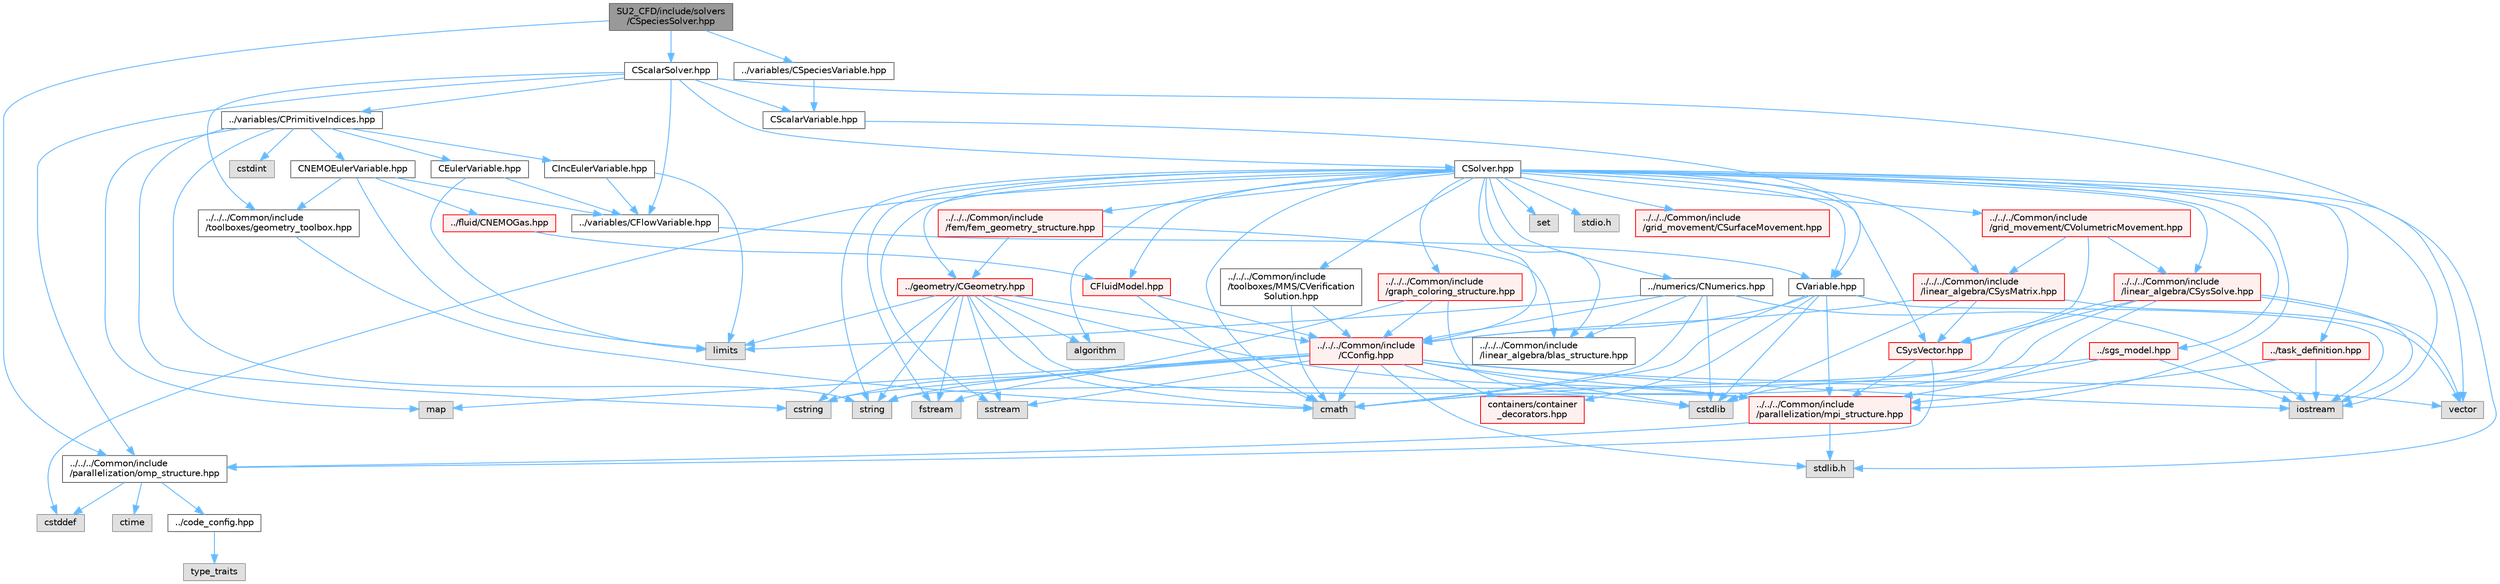 digraph "SU2_CFD/include/solvers/CSpeciesSolver.hpp"
{
 // LATEX_PDF_SIZE
  bgcolor="transparent";
  edge [fontname=Helvetica,fontsize=10,labelfontname=Helvetica,labelfontsize=10];
  node [fontname=Helvetica,fontsize=10,shape=box,height=0.2,width=0.4];
  Node1 [id="Node000001",label="SU2_CFD/include/solvers\l/CSpeciesSolver.hpp",height=0.2,width=0.4,color="gray40", fillcolor="grey60", style="filled", fontcolor="black",tooltip="Headers of the CSpeciesSolver class."];
  Node1 -> Node2 [id="edge1_Node000001_Node000002",color="steelblue1",style="solid",tooltip=" "];
  Node2 [id="Node000002",label="../../../Common/include\l/parallelization/omp_structure.hpp",height=0.2,width=0.4,color="grey40", fillcolor="white", style="filled",URL="$omp__structure_8hpp.html",tooltip="OpenMP interface header, provides compatibility functions if the code is built without OpenMP support..."];
  Node2 -> Node3 [id="edge2_Node000002_Node000003",color="steelblue1",style="solid",tooltip=" "];
  Node3 [id="Node000003",label="cstddef",height=0.2,width=0.4,color="grey60", fillcolor="#E0E0E0", style="filled",tooltip=" "];
  Node2 -> Node4 [id="edge3_Node000002_Node000004",color="steelblue1",style="solid",tooltip=" "];
  Node4 [id="Node000004",label="../code_config.hpp",height=0.2,width=0.4,color="grey40", fillcolor="white", style="filled",URL="$code__config_8hpp.html",tooltip="Header file for collecting common macros, definitions and type configurations."];
  Node4 -> Node5 [id="edge4_Node000004_Node000005",color="steelblue1",style="solid",tooltip=" "];
  Node5 [id="Node000005",label="type_traits",height=0.2,width=0.4,color="grey60", fillcolor="#E0E0E0", style="filled",tooltip=" "];
  Node2 -> Node6 [id="edge5_Node000002_Node000006",color="steelblue1",style="solid",tooltip=" "];
  Node6 [id="Node000006",label="ctime",height=0.2,width=0.4,color="grey60", fillcolor="#E0E0E0", style="filled",tooltip=" "];
  Node1 -> Node7 [id="edge6_Node000001_Node000007",color="steelblue1",style="solid",tooltip=" "];
  Node7 [id="Node000007",label="../variables/CSpeciesVariable.hpp",height=0.2,width=0.4,color="grey40", fillcolor="white", style="filled",URL="$CSpeciesVariable_8hpp.html",tooltip="Base class for defining the variables of the species transport model."];
  Node7 -> Node8 [id="edge7_Node000007_Node000008",color="steelblue1",style="solid",tooltip=" "];
  Node8 [id="Node000008",label="CScalarVariable.hpp",height=0.2,width=0.4,color="grey40", fillcolor="white", style="filled",URL="$CScalarVariable_8hpp.html",tooltip="Base class for defining the shared variables of scalar solvers."];
  Node8 -> Node9 [id="edge8_Node000008_Node000009",color="steelblue1",style="solid",tooltip=" "];
  Node9 [id="Node000009",label="CVariable.hpp",height=0.2,width=0.4,color="grey40", fillcolor="white", style="filled",URL="$CVariable_8hpp.html",tooltip="Declaration and inlines of the parent class for defining problem variables, function definitions in f..."];
  Node9 -> Node10 [id="edge9_Node000009_Node000010",color="steelblue1",style="solid",tooltip=" "];
  Node10 [id="Node000010",label="../../../Common/include\l/parallelization/mpi_structure.hpp",height=0.2,width=0.4,color="red", fillcolor="#FFF0F0", style="filled",URL="$mpi__structure_8hpp.html",tooltip="Headers of the mpi interface for generalized datatypes. The subroutines and functions are in the mpi_..."];
  Node10 -> Node11 [id="edge10_Node000010_Node000011",color="steelblue1",style="solid",tooltip=" "];
  Node11 [id="Node000011",label="stdlib.h",height=0.2,width=0.4,color="grey60", fillcolor="#E0E0E0", style="filled",tooltip=" "];
  Node10 -> Node2 [id="edge11_Node000010_Node000002",color="steelblue1",style="solid",tooltip=" "];
  Node9 -> Node18 [id="edge12_Node000009_Node000018",color="steelblue1",style="solid",tooltip=" "];
  Node18 [id="Node000018",label="cmath",height=0.2,width=0.4,color="grey60", fillcolor="#E0E0E0", style="filled",tooltip=" "];
  Node9 -> Node13 [id="edge13_Node000009_Node000013",color="steelblue1",style="solid",tooltip=" "];
  Node13 [id="Node000013",label="iostream",height=0.2,width=0.4,color="grey60", fillcolor="#E0E0E0", style="filled",tooltip=" "];
  Node9 -> Node19 [id="edge14_Node000009_Node000019",color="steelblue1",style="solid",tooltip=" "];
  Node19 [id="Node000019",label="cstdlib",height=0.2,width=0.4,color="grey60", fillcolor="#E0E0E0", style="filled",tooltip=" "];
  Node9 -> Node20 [id="edge15_Node000009_Node000020",color="steelblue1",style="solid",tooltip=" "];
  Node20 [id="Node000020",label="../../../Common/include\l/CConfig.hpp",height=0.2,width=0.4,color="red", fillcolor="#FFF0F0", style="filled",URL="$CConfig_8hpp.html",tooltip="All the information about the definition of the physical problem. The subroutines and functions are i..."];
  Node20 -> Node10 [id="edge16_Node000020_Node000010",color="steelblue1",style="solid",tooltip=" "];
  Node20 -> Node13 [id="edge17_Node000020_Node000013",color="steelblue1",style="solid",tooltip=" "];
  Node20 -> Node19 [id="edge18_Node000020_Node000019",color="steelblue1",style="solid",tooltip=" "];
  Node20 -> Node21 [id="edge19_Node000020_Node000021",color="steelblue1",style="solid",tooltip=" "];
  Node21 [id="Node000021",label="fstream",height=0.2,width=0.4,color="grey60", fillcolor="#E0E0E0", style="filled",tooltip=" "];
  Node20 -> Node22 [id="edge20_Node000020_Node000022",color="steelblue1",style="solid",tooltip=" "];
  Node22 [id="Node000022",label="sstream",height=0.2,width=0.4,color="grey60", fillcolor="#E0E0E0", style="filled",tooltip=" "];
  Node20 -> Node23 [id="edge21_Node000020_Node000023",color="steelblue1",style="solid",tooltip=" "];
  Node23 [id="Node000023",label="string",height=0.2,width=0.4,color="grey60", fillcolor="#E0E0E0", style="filled",tooltip=" "];
  Node20 -> Node24 [id="edge22_Node000020_Node000024",color="steelblue1",style="solid",tooltip=" "];
  Node24 [id="Node000024",label="cstring",height=0.2,width=0.4,color="grey60", fillcolor="#E0E0E0", style="filled",tooltip=" "];
  Node20 -> Node25 [id="edge23_Node000020_Node000025",color="steelblue1",style="solid",tooltip=" "];
  Node25 [id="Node000025",label="vector",height=0.2,width=0.4,color="grey60", fillcolor="#E0E0E0", style="filled",tooltip=" "];
  Node20 -> Node11 [id="edge24_Node000020_Node000011",color="steelblue1",style="solid",tooltip=" "];
  Node20 -> Node18 [id="edge25_Node000020_Node000018",color="steelblue1",style="solid",tooltip=" "];
  Node20 -> Node27 [id="edge26_Node000020_Node000027",color="steelblue1",style="solid",tooltip=" "];
  Node27 [id="Node000027",label="map",height=0.2,width=0.4,color="grey60", fillcolor="#E0E0E0", style="filled",tooltip=" "];
  Node20 -> Node32 [id="edge27_Node000020_Node000032",color="steelblue1",style="solid",tooltip=" "];
  Node32 [id="Node000032",label="containers/container\l_decorators.hpp",height=0.2,width=0.4,color="red", fillcolor="#FFF0F0", style="filled",URL="$container__decorators_8hpp.html",tooltip="Collection of small classes that decorate C2DContainer to augment its functionality,..."];
  Node9 -> Node32 [id="edge28_Node000009_Node000032",color="steelblue1",style="solid",tooltip=" "];
  Node1 -> Node42 [id="edge29_Node000001_Node000042",color="steelblue1",style="solid",tooltip=" "];
  Node42 [id="Node000042",label="CScalarSolver.hpp",height=0.2,width=0.4,color="grey40", fillcolor="white", style="filled",URL="$CScalarSolver_8hpp.html",tooltip="Headers of the CScalarSolver class."];
  Node42 -> Node25 [id="edge30_Node000042_Node000025",color="steelblue1",style="solid",tooltip=" "];
  Node42 -> Node2 [id="edge31_Node000042_Node000002",color="steelblue1",style="solid",tooltip=" "];
  Node42 -> Node43 [id="edge32_Node000042_Node000043",color="steelblue1",style="solid",tooltip=" "];
  Node43 [id="Node000043",label="../../../Common/include\l/toolboxes/geometry_toolbox.hpp",height=0.2,width=0.4,color="grey40", fillcolor="white", style="filled",URL="$geometry__toolbox_8hpp.html",tooltip="Collection of common lightweight geometry-oriented methods."];
  Node43 -> Node18 [id="edge33_Node000043_Node000018",color="steelblue1",style="solid",tooltip=" "];
  Node42 -> Node8 [id="edge34_Node000042_Node000008",color="steelblue1",style="solid",tooltip=" "];
  Node42 -> Node44 [id="edge35_Node000042_Node000044",color="steelblue1",style="solid",tooltip=" "];
  Node44 [id="Node000044",label="../variables/CFlowVariable.hpp",height=0.2,width=0.4,color="grey40", fillcolor="white", style="filled",URL="$CFlowVariable_8hpp.html",tooltip="Class for defining the common variables of flow solvers."];
  Node44 -> Node9 [id="edge36_Node000044_Node000009",color="steelblue1",style="solid",tooltip=" "];
  Node42 -> Node45 [id="edge37_Node000042_Node000045",color="steelblue1",style="solid",tooltip=" "];
  Node45 [id="Node000045",label="../variables/CPrimitiveIndices.hpp",height=0.2,width=0.4,color="grey40", fillcolor="white", style="filled",URL="$CPrimitiveIndices_8hpp.html",tooltip="Abstract representation of flow primitive variable indices that tries to be efficient."];
  Node45 -> Node37 [id="edge38_Node000045_Node000037",color="steelblue1",style="solid",tooltip=" "];
  Node37 [id="Node000037",label="cstdint",height=0.2,width=0.4,color="grey60", fillcolor="#E0E0E0", style="filled",tooltip=" "];
  Node45 -> Node24 [id="edge39_Node000045_Node000024",color="steelblue1",style="solid",tooltip=" "];
  Node45 -> Node27 [id="edge40_Node000045_Node000027",color="steelblue1",style="solid",tooltip=" "];
  Node45 -> Node23 [id="edge41_Node000045_Node000023",color="steelblue1",style="solid",tooltip=" "];
  Node45 -> Node46 [id="edge42_Node000045_Node000046",color="steelblue1",style="solid",tooltip=" "];
  Node46 [id="Node000046",label="CEulerVariable.hpp",height=0.2,width=0.4,color="grey40", fillcolor="white", style="filled",URL="$CEulerVariable_8hpp.html",tooltip="Class for defining the variables of the compressible Euler solver."];
  Node46 -> Node47 [id="edge43_Node000046_Node000047",color="steelblue1",style="solid",tooltip=" "];
  Node47 [id="Node000047",label="limits",height=0.2,width=0.4,color="grey60", fillcolor="#E0E0E0", style="filled",tooltip=" "];
  Node46 -> Node44 [id="edge44_Node000046_Node000044",color="steelblue1",style="solid",tooltip=" "];
  Node45 -> Node48 [id="edge45_Node000045_Node000048",color="steelblue1",style="solid",tooltip=" "];
  Node48 [id="Node000048",label="CIncEulerVariable.hpp",height=0.2,width=0.4,color="grey40", fillcolor="white", style="filled",URL="$CIncEulerVariable_8hpp.html",tooltip="Class for defining the variables of the incompressible Euler solver."];
  Node48 -> Node47 [id="edge46_Node000048_Node000047",color="steelblue1",style="solid",tooltip=" "];
  Node48 -> Node44 [id="edge47_Node000048_Node000044",color="steelblue1",style="solid",tooltip=" "];
  Node45 -> Node49 [id="edge48_Node000045_Node000049",color="steelblue1",style="solid",tooltip=" "];
  Node49 [id="Node000049",label="CNEMOEulerVariable.hpp",height=0.2,width=0.4,color="grey40", fillcolor="white", style="filled",URL="$CNEMOEulerVariable_8hpp.html",tooltip="Class for defining the variables of the compressible NEMO Euler solver."];
  Node49 -> Node47 [id="edge49_Node000049_Node000047",color="steelblue1",style="solid",tooltip=" "];
  Node49 -> Node44 [id="edge50_Node000049_Node000044",color="steelblue1",style="solid",tooltip=" "];
  Node49 -> Node50 [id="edge51_Node000049_Node000050",color="steelblue1",style="solid",tooltip=" "];
  Node50 [id="Node000050",label="../fluid/CNEMOGas.hpp",height=0.2,width=0.4,color="red", fillcolor="#FFF0F0", style="filled",URL="$CNEMOGas_8hpp.html",tooltip="Defines the nonequilibrium gas model."];
  Node50 -> Node51 [id="edge52_Node000050_Node000051",color="steelblue1",style="solid",tooltip=" "];
  Node51 [id="Node000051",label="CFluidModel.hpp",height=0.2,width=0.4,color="red", fillcolor="#FFF0F0", style="filled",URL="$CFluidModel_8hpp.html",tooltip="Defines the main fluid model class for thermophysical properties."];
  Node51 -> Node18 [id="edge53_Node000051_Node000018",color="steelblue1",style="solid",tooltip=" "];
  Node51 -> Node20 [id="edge54_Node000051_Node000020",color="steelblue1",style="solid",tooltip=" "];
  Node49 -> Node43 [id="edge55_Node000049_Node000043",color="steelblue1",style="solid",tooltip=" "];
  Node42 -> Node56 [id="edge56_Node000042_Node000056",color="steelblue1",style="solid",tooltip=" "];
  Node56 [id="Node000056",label="CSolver.hpp",height=0.2,width=0.4,color="grey40", fillcolor="white", style="filled",URL="$CSolver_8hpp.html",tooltip="Headers of the CSolver class which is inherited by all of the other solvers."];
  Node56 -> Node10 [id="edge57_Node000056_Node000010",color="steelblue1",style="solid",tooltip=" "];
  Node56 -> Node18 [id="edge58_Node000056_Node000018",color="steelblue1",style="solid",tooltip=" "];
  Node56 -> Node3 [id="edge59_Node000056_Node000003",color="steelblue1",style="solid",tooltip=" "];
  Node56 -> Node23 [id="edge60_Node000056_Node000023",color="steelblue1",style="solid",tooltip=" "];
  Node56 -> Node21 [id="edge61_Node000056_Node000021",color="steelblue1",style="solid",tooltip=" "];
  Node56 -> Node22 [id="edge62_Node000056_Node000022",color="steelblue1",style="solid",tooltip=" "];
  Node56 -> Node30 [id="edge63_Node000056_Node000030",color="steelblue1",style="solid",tooltip=" "];
  Node30 [id="Node000030",label="algorithm",height=0.2,width=0.4,color="grey60", fillcolor="#E0E0E0", style="filled",tooltip=" "];
  Node56 -> Node13 [id="edge64_Node000056_Node000013",color="steelblue1",style="solid",tooltip=" "];
  Node56 -> Node57 [id="edge65_Node000056_Node000057",color="steelblue1",style="solid",tooltip=" "];
  Node57 [id="Node000057",label="set",height=0.2,width=0.4,color="grey60", fillcolor="#E0E0E0", style="filled",tooltip=" "];
  Node56 -> Node11 [id="edge66_Node000056_Node000011",color="steelblue1",style="solid",tooltip=" "];
  Node56 -> Node58 [id="edge67_Node000056_Node000058",color="steelblue1",style="solid",tooltip=" "];
  Node58 [id="Node000058",label="stdio.h",height=0.2,width=0.4,color="grey60", fillcolor="#E0E0E0", style="filled",tooltip=" "];
  Node56 -> Node51 [id="edge68_Node000056_Node000051",color="steelblue1",style="solid",tooltip=" "];
  Node56 -> Node59 [id="edge69_Node000056_Node000059",color="steelblue1",style="solid",tooltip=" "];
  Node59 [id="Node000059",label="../task_definition.hpp",height=0.2,width=0.4,color="red", fillcolor="#FFF0F0", style="filled",URL="$task__definition_8hpp.html",tooltip="Header of the task definition class for the SU2 solvers."];
  Node59 -> Node10 [id="edge70_Node000059_Node000010",color="steelblue1",style="solid",tooltip=" "];
  Node59 -> Node13 [id="edge71_Node000059_Node000013",color="steelblue1",style="solid",tooltip=" "];
  Node56 -> Node61 [id="edge72_Node000056_Node000061",color="steelblue1",style="solid",tooltip=" "];
  Node61 [id="Node000061",label="../numerics/CNumerics.hpp",height=0.2,width=0.4,color="grey40", fillcolor="white", style="filled",URL="$CNumerics_8hpp.html",tooltip="Declaration of the base numerics class, the implementation is in the CNumerics.cpp file."];
  Node61 -> Node18 [id="edge73_Node000061_Node000018",color="steelblue1",style="solid",tooltip=" "];
  Node61 -> Node13 [id="edge74_Node000061_Node000013",color="steelblue1",style="solid",tooltip=" "];
  Node61 -> Node47 [id="edge75_Node000061_Node000047",color="steelblue1",style="solid",tooltip=" "];
  Node61 -> Node19 [id="edge76_Node000061_Node000019",color="steelblue1",style="solid",tooltip=" "];
  Node61 -> Node20 [id="edge77_Node000061_Node000020",color="steelblue1",style="solid",tooltip=" "];
  Node61 -> Node62 [id="edge78_Node000061_Node000062",color="steelblue1",style="solid",tooltip=" "];
  Node62 [id="Node000062",label="../../../Common/include\l/linear_algebra/blas_structure.hpp",height=0.2,width=0.4,color="grey40", fillcolor="white", style="filled",URL="$blas__structure_8hpp.html",tooltip="Include files and headers of the functions for matrix and vector operations, which are typically foun..."];
  Node56 -> Node63 [id="edge79_Node000056_Node000063",color="steelblue1",style="solid",tooltip=" "];
  Node63 [id="Node000063",label="../sgs_model.hpp",height=0.2,width=0.4,color="red", fillcolor="#FFF0F0", style="filled",URL="$sgs__model_8hpp.html",tooltip="Headers of the LES subgrid scale models of the SU2 solvers."];
  Node63 -> Node10 [id="edge80_Node000063_Node000010",color="steelblue1",style="solid",tooltip=" "];
  Node63 -> Node13 [id="edge81_Node000063_Node000013",color="steelblue1",style="solid",tooltip=" "];
  Node63 -> Node18 [id="edge82_Node000063_Node000018",color="steelblue1",style="solid",tooltip=" "];
  Node56 -> Node65 [id="edge83_Node000056_Node000065",color="steelblue1",style="solid",tooltip=" "];
  Node65 [id="Node000065",label="../../../Common/include\l/fem/fem_geometry_structure.hpp",height=0.2,width=0.4,color="red", fillcolor="#FFF0F0", style="filled",URL="$fem__geometry__structure_8hpp.html",tooltip="Headers of the main subroutines for creating the geometrical structure for the FEM solver...."];
  Node65 -> Node66 [id="edge84_Node000065_Node000066",color="steelblue1",style="solid",tooltip=" "];
  Node66 [id="Node000066",label="../geometry/CGeometry.hpp",height=0.2,width=0.4,color="red", fillcolor="#FFF0F0", style="filled",URL="$CGeometry_8hpp.html",tooltip="Headers of the main subroutines for creating the geometrical structure. The subroutines and functions..."];
  Node66 -> Node47 [id="edge85_Node000066_Node000047",color="steelblue1",style="solid",tooltip=" "];
  Node66 -> Node10 [id="edge86_Node000066_Node000010",color="steelblue1",style="solid",tooltip=" "];
  Node66 -> Node23 [id="edge87_Node000066_Node000023",color="steelblue1",style="solid",tooltip=" "];
  Node66 -> Node21 [id="edge88_Node000066_Node000021",color="steelblue1",style="solid",tooltip=" "];
  Node66 -> Node22 [id="edge89_Node000066_Node000022",color="steelblue1",style="solid",tooltip=" "];
  Node66 -> Node18 [id="edge90_Node000066_Node000018",color="steelblue1",style="solid",tooltip=" "];
  Node66 -> Node30 [id="edge91_Node000066_Node000030",color="steelblue1",style="solid",tooltip=" "];
  Node66 -> Node24 [id="edge92_Node000066_Node000024",color="steelblue1",style="solid",tooltip=" "];
  Node66 -> Node19 [id="edge93_Node000066_Node000019",color="steelblue1",style="solid",tooltip=" "];
  Node66 -> Node20 [id="edge94_Node000066_Node000020",color="steelblue1",style="solid",tooltip=" "];
  Node65 -> Node62 [id="edge95_Node000065_Node000062",color="steelblue1",style="solid",tooltip=" "];
  Node56 -> Node66 [id="edge96_Node000056_Node000066",color="steelblue1",style="solid",tooltip=" "];
  Node56 -> Node20 [id="edge97_Node000056_Node000020",color="steelblue1",style="solid",tooltip=" "];
  Node56 -> Node85 [id="edge98_Node000056_Node000085",color="steelblue1",style="solid",tooltip=" "];
  Node85 [id="Node000085",label="../../../Common/include\l/linear_algebra/CSysMatrix.hpp",height=0.2,width=0.4,color="red", fillcolor="#FFF0F0", style="filled",URL="$CSysMatrix_8hpp.html",tooltip="Declaration of the block-sparse matrix class. The implemtation is in CSysMatrix.cpp."];
  Node85 -> Node20 [id="edge99_Node000085_Node000020",color="steelblue1",style="solid",tooltip=" "];
  Node85 -> Node86 [id="edge100_Node000085_Node000086",color="steelblue1",style="solid",tooltip=" "];
  Node86 [id="Node000086",label="CSysVector.hpp",height=0.2,width=0.4,color="red", fillcolor="#FFF0F0", style="filled",URL="$CSysVector_8hpp.html",tooltip="Declararion and inlines of the vector class used in the solution of large, distributed,..."];
  Node86 -> Node10 [id="edge101_Node000086_Node000010",color="steelblue1",style="solid",tooltip=" "];
  Node86 -> Node2 [id="edge102_Node000086_Node000002",color="steelblue1",style="solid",tooltip=" "];
  Node85 -> Node19 [id="edge103_Node000085_Node000019",color="steelblue1",style="solid",tooltip=" "];
  Node85 -> Node25 [id="edge104_Node000085_Node000025",color="steelblue1",style="solid",tooltip=" "];
  Node56 -> Node86 [id="edge105_Node000056_Node000086",color="steelblue1",style="solid",tooltip=" "];
  Node56 -> Node89 [id="edge106_Node000056_Node000089",color="steelblue1",style="solid",tooltip=" "];
  Node89 [id="Node000089",label="../../../Common/include\l/linear_algebra/CSysSolve.hpp",height=0.2,width=0.4,color="red", fillcolor="#FFF0F0", style="filled",URL="$CSysSolve_8hpp.html",tooltip="Headers for the classes related to linear solvers (CG, FGMRES, etc) The subroutines and functions are..."];
  Node89 -> Node18 [id="edge107_Node000089_Node000018",color="steelblue1",style="solid",tooltip=" "];
  Node89 -> Node25 [id="edge108_Node000089_Node000025",color="steelblue1",style="solid",tooltip=" "];
  Node89 -> Node13 [id="edge109_Node000089_Node000013",color="steelblue1",style="solid",tooltip=" "];
  Node89 -> Node19 [id="edge110_Node000089_Node000019",color="steelblue1",style="solid",tooltip=" "];
  Node89 -> Node23 [id="edge111_Node000089_Node000023",color="steelblue1",style="solid",tooltip=" "];
  Node89 -> Node86 [id="edge112_Node000089_Node000086",color="steelblue1",style="solid",tooltip=" "];
  Node56 -> Node91 [id="edge113_Node000056_Node000091",color="steelblue1",style="solid",tooltip=" "];
  Node91 [id="Node000091",label="../../../Common/include\l/grid_movement/CSurfaceMovement.hpp",height=0.2,width=0.4,color="red", fillcolor="#FFF0F0", style="filled",URL="$CSurfaceMovement_8hpp.html",tooltip="Headers of the CSurfaceMovement class."];
  Node56 -> Node95 [id="edge114_Node000056_Node000095",color="steelblue1",style="solid",tooltip=" "];
  Node95 [id="Node000095",label="../../../Common/include\l/grid_movement/CVolumetricMovement.hpp",height=0.2,width=0.4,color="red", fillcolor="#FFF0F0", style="filled",URL="$CVolumetricMovement_8hpp.html",tooltip="Headers of the CVolumetricMovement class."];
  Node95 -> Node85 [id="edge115_Node000095_Node000085",color="steelblue1",style="solid",tooltip=" "];
  Node95 -> Node86 [id="edge116_Node000095_Node000086",color="steelblue1",style="solid",tooltip=" "];
  Node95 -> Node89 [id="edge117_Node000095_Node000089",color="steelblue1",style="solid",tooltip=" "];
  Node56 -> Node62 [id="edge118_Node000056_Node000062",color="steelblue1",style="solid",tooltip=" "];
  Node56 -> Node96 [id="edge119_Node000056_Node000096",color="steelblue1",style="solid",tooltip=" "];
  Node96 [id="Node000096",label="../../../Common/include\l/graph_coloring_structure.hpp",height=0.2,width=0.4,color="red", fillcolor="#FFF0F0", style="filled",URL="$graph__coloring__structure_8hpp.html",tooltip="Include files and headers of the functions to carry out a coloring of a given graph...."];
  Node96 -> Node10 [id="edge120_Node000096_Node000010",color="steelblue1",style="solid",tooltip=" "];
  Node96 -> Node20 [id="edge121_Node000096_Node000020",color="steelblue1",style="solid",tooltip=" "];
  Node96 -> Node24 [id="edge122_Node000096_Node000024",color="steelblue1",style="solid",tooltip=" "];
  Node56 -> Node97 [id="edge123_Node000056_Node000097",color="steelblue1",style="solid",tooltip=" "];
  Node97 [id="Node000097",label="../../../Common/include\l/toolboxes/MMS/CVerification\lSolution.hpp",height=0.2,width=0.4,color="grey40", fillcolor="white", style="filled",URL="$CVerificationSolution_8hpp.html",tooltip="Header file for the base class CVerificationSolution. The implementations are in the CVerificationSol..."];
  Node97 -> Node18 [id="edge124_Node000097_Node000018",color="steelblue1",style="solid",tooltip=" "];
  Node97 -> Node20 [id="edge125_Node000097_Node000020",color="steelblue1",style="solid",tooltip=" "];
  Node56 -> Node9 [id="edge126_Node000056_Node000009",color="steelblue1",style="solid",tooltip=" "];
}

